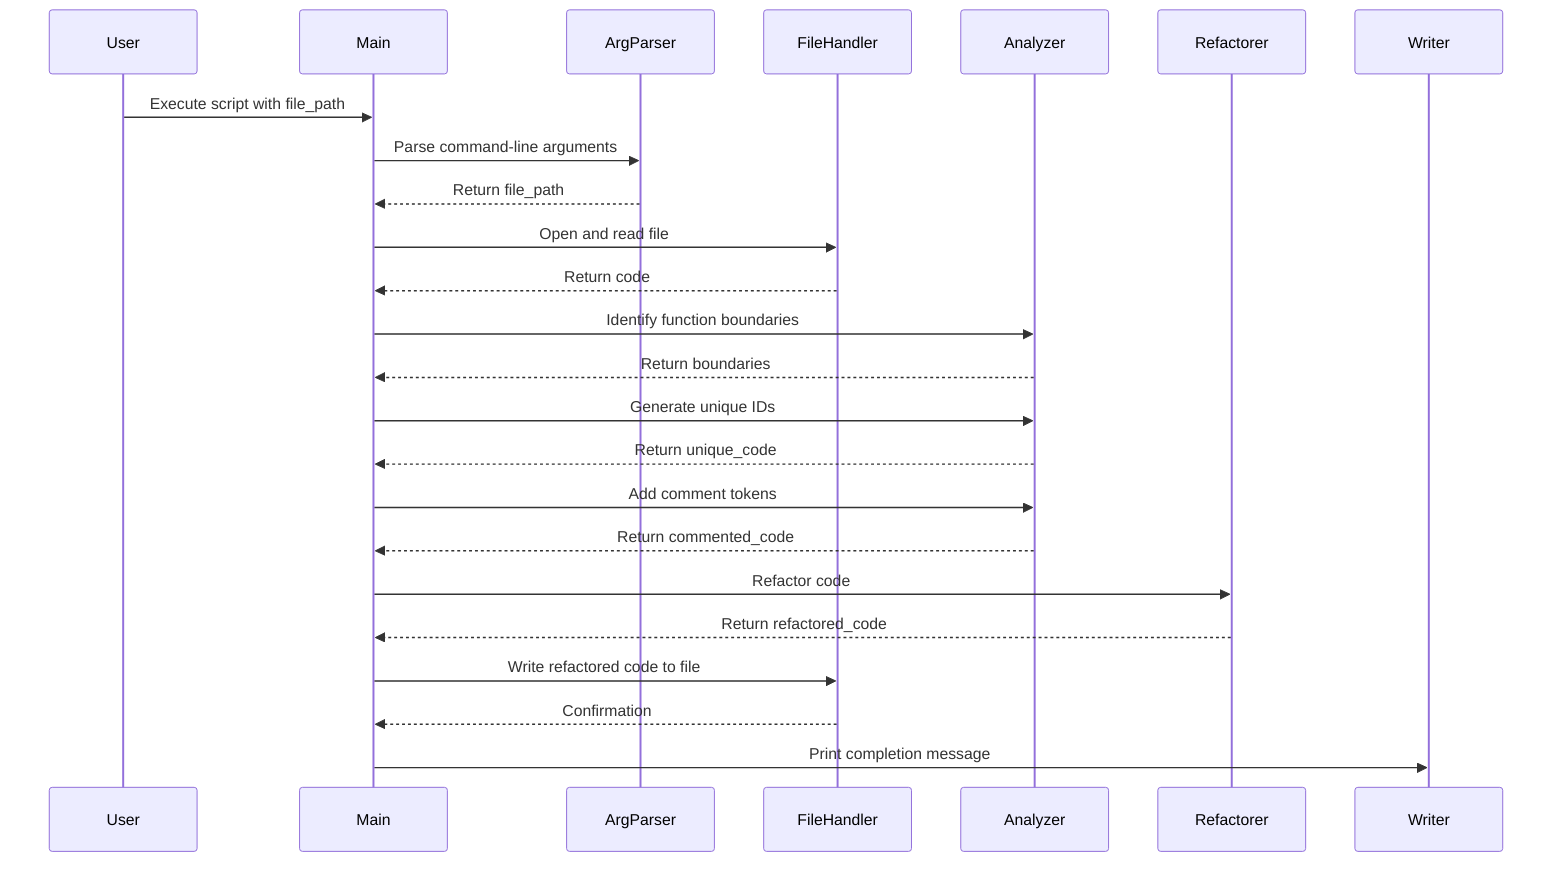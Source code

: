 sequenceDiagram
    participant User
    participant Main
    participant ArgParser
    participant FileHandler
    participant Analyzer
    participant Refactorer
    participant Writer

    User->>Main: Execute script with file_path
    Main->>ArgParser: Parse command-line arguments
    ArgParser-->>Main: Return file_path
    Main->>FileHandler: Open and read file
    FileHandler-->>Main: Return code
    Main->>Analyzer: Identify function boundaries
    Analyzer-->>Main: Return boundaries
    Main->>Analyzer: Generate unique IDs
    Analyzer-->>Main: Return unique_code
    Main->>Analyzer: Add comment tokens
    Analyzer-->>Main: Return commented_code
    Main->>Refactorer: Refactor code
    Refactorer-->>Main: Return refactored_code
    Main->>FileHandler: Write refactored code to file
    FileHandler-->>Main: Confirmation
    Main->>Writer: Print completion message